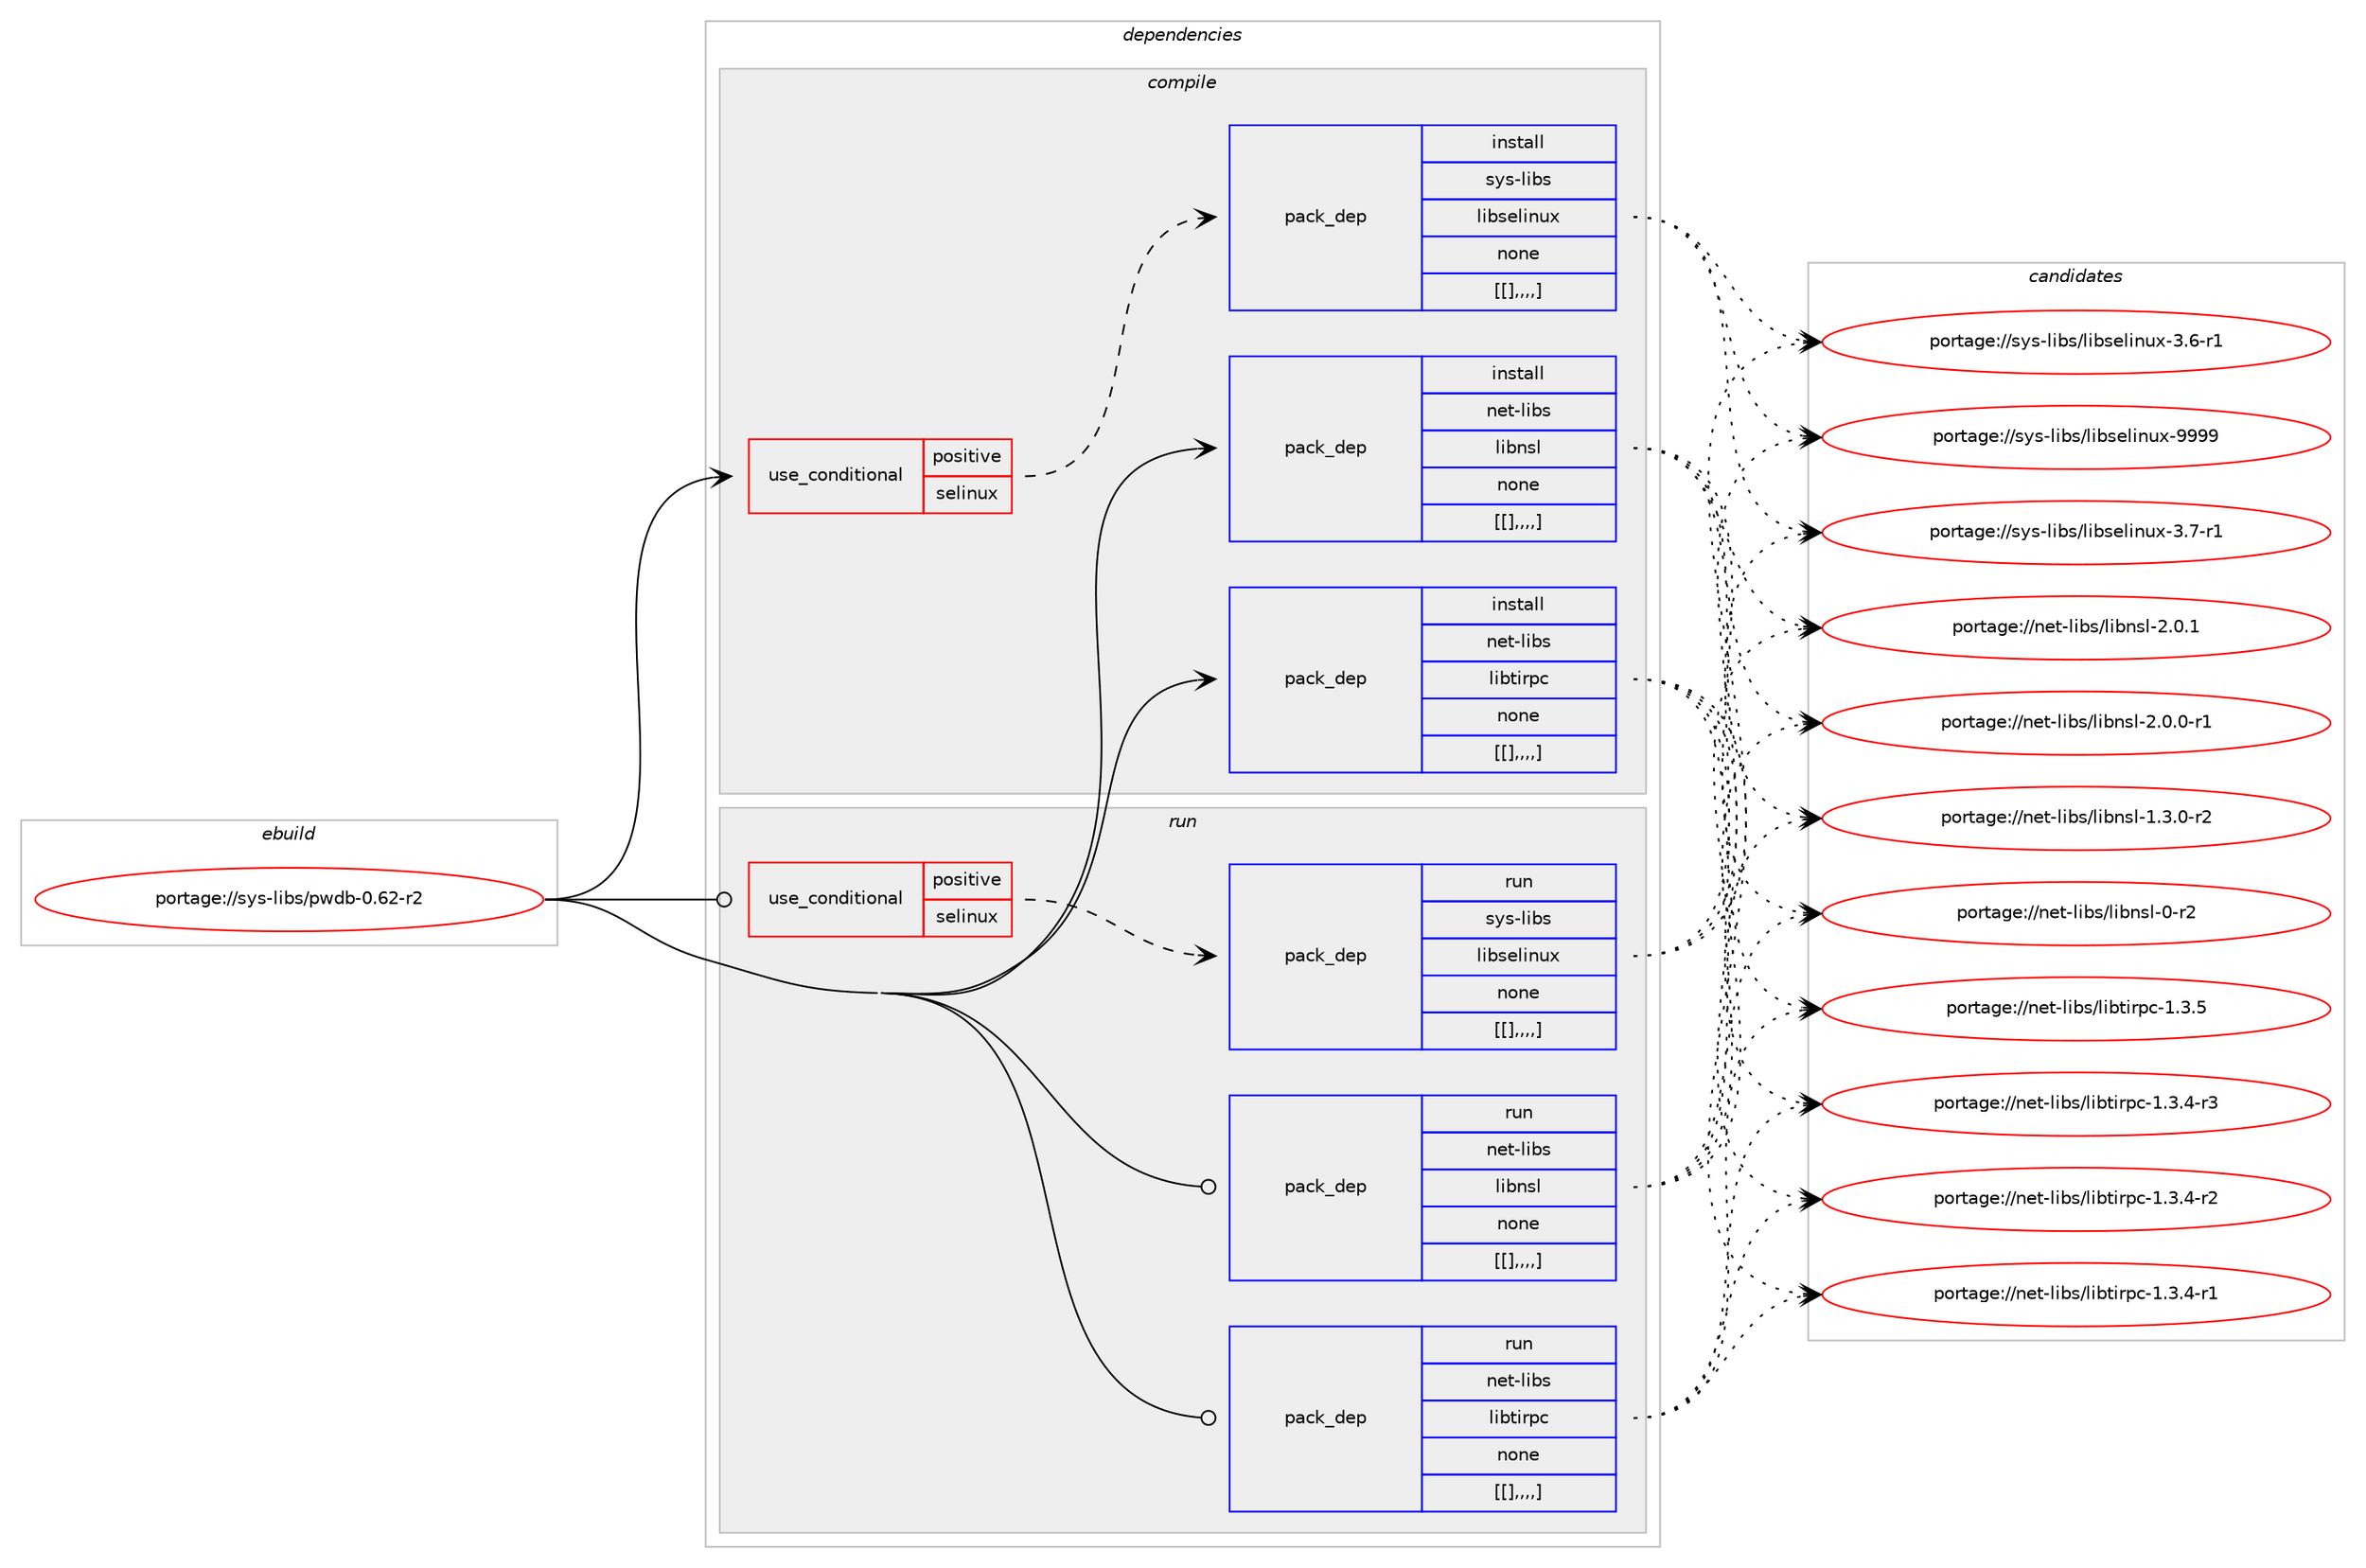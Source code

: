 digraph prolog {

# *************
# Graph options
# *************

newrank=true;
concentrate=true;
compound=true;
graph [rankdir=LR,fontname=Helvetica,fontsize=10,ranksep=1.5];#, ranksep=2.5, nodesep=0.2];
edge  [arrowhead=vee];
node  [fontname=Helvetica,fontsize=10];

# **********
# The ebuild
# **********

subgraph cluster_leftcol {
color=gray;
label=<<i>ebuild</i>>;
id [label="portage://sys-libs/pwdb-0.62-r2", color=red, width=4, href="../sys-libs/pwdb-0.62-r2.svg"];
}

# ****************
# The dependencies
# ****************

subgraph cluster_midcol {
color=gray;
label=<<i>dependencies</i>>;
subgraph cluster_compile {
fillcolor="#eeeeee";
style=filled;
label=<<i>compile</i>>;
subgraph cond10445 {
dependency28093 [label=<<TABLE BORDER="0" CELLBORDER="1" CELLSPACING="0" CELLPADDING="4"><TR><TD ROWSPAN="3" CELLPADDING="10">use_conditional</TD></TR><TR><TD>positive</TD></TR><TR><TD>selinux</TD></TR></TABLE>>, shape=none, color=red];
subgraph pack17570 {
dependency28094 [label=<<TABLE BORDER="0" CELLBORDER="1" CELLSPACING="0" CELLPADDING="4" WIDTH="220"><TR><TD ROWSPAN="6" CELLPADDING="30">pack_dep</TD></TR><TR><TD WIDTH="110">install</TD></TR><TR><TD>sys-libs</TD></TR><TR><TD>libselinux</TD></TR><TR><TD>none</TD></TR><TR><TD>[[],,,,]</TD></TR></TABLE>>, shape=none, color=blue];
}
dependency28093:e -> dependency28094:w [weight=20,style="dashed",arrowhead="vee"];
}
id:e -> dependency28093:w [weight=20,style="solid",arrowhead="vee"];
subgraph pack17571 {
dependency28095 [label=<<TABLE BORDER="0" CELLBORDER="1" CELLSPACING="0" CELLPADDING="4" WIDTH="220"><TR><TD ROWSPAN="6" CELLPADDING="30">pack_dep</TD></TR><TR><TD WIDTH="110">install</TD></TR><TR><TD>net-libs</TD></TR><TR><TD>libnsl</TD></TR><TR><TD>none</TD></TR><TR><TD>[[],,,,]</TD></TR></TABLE>>, shape=none, color=blue];
}
id:e -> dependency28095:w [weight=20,style="solid",arrowhead="vee"];
subgraph pack17572 {
dependency28096 [label=<<TABLE BORDER="0" CELLBORDER="1" CELLSPACING="0" CELLPADDING="4" WIDTH="220"><TR><TD ROWSPAN="6" CELLPADDING="30">pack_dep</TD></TR><TR><TD WIDTH="110">install</TD></TR><TR><TD>net-libs</TD></TR><TR><TD>libtirpc</TD></TR><TR><TD>none</TD></TR><TR><TD>[[],,,,]</TD></TR></TABLE>>, shape=none, color=blue];
}
id:e -> dependency28096:w [weight=20,style="solid",arrowhead="vee"];
}
subgraph cluster_compileandrun {
fillcolor="#eeeeee";
style=filled;
label=<<i>compile and run</i>>;
}
subgraph cluster_run {
fillcolor="#eeeeee";
style=filled;
label=<<i>run</i>>;
subgraph cond10446 {
dependency28097 [label=<<TABLE BORDER="0" CELLBORDER="1" CELLSPACING="0" CELLPADDING="4"><TR><TD ROWSPAN="3" CELLPADDING="10">use_conditional</TD></TR><TR><TD>positive</TD></TR><TR><TD>selinux</TD></TR></TABLE>>, shape=none, color=red];
subgraph pack17573 {
dependency28098 [label=<<TABLE BORDER="0" CELLBORDER="1" CELLSPACING="0" CELLPADDING="4" WIDTH="220"><TR><TD ROWSPAN="6" CELLPADDING="30">pack_dep</TD></TR><TR><TD WIDTH="110">run</TD></TR><TR><TD>sys-libs</TD></TR><TR><TD>libselinux</TD></TR><TR><TD>none</TD></TR><TR><TD>[[],,,,]</TD></TR></TABLE>>, shape=none, color=blue];
}
dependency28097:e -> dependency28098:w [weight=20,style="dashed",arrowhead="vee"];
}
id:e -> dependency28097:w [weight=20,style="solid",arrowhead="odot"];
subgraph pack17574 {
dependency28099 [label=<<TABLE BORDER="0" CELLBORDER="1" CELLSPACING="0" CELLPADDING="4" WIDTH="220"><TR><TD ROWSPAN="6" CELLPADDING="30">pack_dep</TD></TR><TR><TD WIDTH="110">run</TD></TR><TR><TD>net-libs</TD></TR><TR><TD>libnsl</TD></TR><TR><TD>none</TD></TR><TR><TD>[[],,,,]</TD></TR></TABLE>>, shape=none, color=blue];
}
id:e -> dependency28099:w [weight=20,style="solid",arrowhead="odot"];
subgraph pack17575 {
dependency28100 [label=<<TABLE BORDER="0" CELLBORDER="1" CELLSPACING="0" CELLPADDING="4" WIDTH="220"><TR><TD ROWSPAN="6" CELLPADDING="30">pack_dep</TD></TR><TR><TD WIDTH="110">run</TD></TR><TR><TD>net-libs</TD></TR><TR><TD>libtirpc</TD></TR><TR><TD>none</TD></TR><TR><TD>[[],,,,]</TD></TR></TABLE>>, shape=none, color=blue];
}
id:e -> dependency28100:w [weight=20,style="solid",arrowhead="odot"];
}
}

# **************
# The candidates
# **************

subgraph cluster_choices {
rank=same;
color=gray;
label=<<i>candidates</i>>;

subgraph choice17570 {
color=black;
nodesep=1;
choice115121115451081059811547108105981151011081051101171204557575757 [label="portage://sys-libs/libselinux-9999", color=red, width=4,href="../sys-libs/libselinux-9999.svg"];
choice11512111545108105981154710810598115101108105110117120455146554511449 [label="portage://sys-libs/libselinux-3.7-r1", color=red, width=4,href="../sys-libs/libselinux-3.7-r1.svg"];
choice11512111545108105981154710810598115101108105110117120455146544511449 [label="portage://sys-libs/libselinux-3.6-r1", color=red, width=4,href="../sys-libs/libselinux-3.6-r1.svg"];
dependency28094:e -> choice115121115451081059811547108105981151011081051101171204557575757:w [style=dotted,weight="100"];
dependency28094:e -> choice11512111545108105981154710810598115101108105110117120455146554511449:w [style=dotted,weight="100"];
dependency28094:e -> choice11512111545108105981154710810598115101108105110117120455146544511449:w [style=dotted,weight="100"];
}
subgraph choice17571 {
color=black;
nodesep=1;
choice11010111645108105981154710810598110115108455046484649 [label="portage://net-libs/libnsl-2.0.1", color=red, width=4,href="../net-libs/libnsl-2.0.1.svg"];
choice110101116451081059811547108105981101151084550464846484511449 [label="portage://net-libs/libnsl-2.0.0-r1", color=red, width=4,href="../net-libs/libnsl-2.0.0-r1.svg"];
choice110101116451081059811547108105981101151084549465146484511450 [label="portage://net-libs/libnsl-1.3.0-r2", color=red, width=4,href="../net-libs/libnsl-1.3.0-r2.svg"];
choice1101011164510810598115471081059811011510845484511450 [label="portage://net-libs/libnsl-0-r2", color=red, width=4,href="../net-libs/libnsl-0-r2.svg"];
dependency28095:e -> choice11010111645108105981154710810598110115108455046484649:w [style=dotted,weight="100"];
dependency28095:e -> choice110101116451081059811547108105981101151084550464846484511449:w [style=dotted,weight="100"];
dependency28095:e -> choice110101116451081059811547108105981101151084549465146484511450:w [style=dotted,weight="100"];
dependency28095:e -> choice1101011164510810598115471081059811011510845484511450:w [style=dotted,weight="100"];
}
subgraph choice17572 {
color=black;
nodesep=1;
choice1101011164510810598115471081059811610511411299454946514653 [label="portage://net-libs/libtirpc-1.3.5", color=red, width=4,href="../net-libs/libtirpc-1.3.5.svg"];
choice11010111645108105981154710810598116105114112994549465146524511451 [label="portage://net-libs/libtirpc-1.3.4-r3", color=red, width=4,href="../net-libs/libtirpc-1.3.4-r3.svg"];
choice11010111645108105981154710810598116105114112994549465146524511450 [label="portage://net-libs/libtirpc-1.3.4-r2", color=red, width=4,href="../net-libs/libtirpc-1.3.4-r2.svg"];
choice11010111645108105981154710810598116105114112994549465146524511449 [label="portage://net-libs/libtirpc-1.3.4-r1", color=red, width=4,href="../net-libs/libtirpc-1.3.4-r1.svg"];
dependency28096:e -> choice1101011164510810598115471081059811610511411299454946514653:w [style=dotted,weight="100"];
dependency28096:e -> choice11010111645108105981154710810598116105114112994549465146524511451:w [style=dotted,weight="100"];
dependency28096:e -> choice11010111645108105981154710810598116105114112994549465146524511450:w [style=dotted,weight="100"];
dependency28096:e -> choice11010111645108105981154710810598116105114112994549465146524511449:w [style=dotted,weight="100"];
}
subgraph choice17573 {
color=black;
nodesep=1;
choice115121115451081059811547108105981151011081051101171204557575757 [label="portage://sys-libs/libselinux-9999", color=red, width=4,href="../sys-libs/libselinux-9999.svg"];
choice11512111545108105981154710810598115101108105110117120455146554511449 [label="portage://sys-libs/libselinux-3.7-r1", color=red, width=4,href="../sys-libs/libselinux-3.7-r1.svg"];
choice11512111545108105981154710810598115101108105110117120455146544511449 [label="portage://sys-libs/libselinux-3.6-r1", color=red, width=4,href="../sys-libs/libselinux-3.6-r1.svg"];
dependency28098:e -> choice115121115451081059811547108105981151011081051101171204557575757:w [style=dotted,weight="100"];
dependency28098:e -> choice11512111545108105981154710810598115101108105110117120455146554511449:w [style=dotted,weight="100"];
dependency28098:e -> choice11512111545108105981154710810598115101108105110117120455146544511449:w [style=dotted,weight="100"];
}
subgraph choice17574 {
color=black;
nodesep=1;
choice11010111645108105981154710810598110115108455046484649 [label="portage://net-libs/libnsl-2.0.1", color=red, width=4,href="../net-libs/libnsl-2.0.1.svg"];
choice110101116451081059811547108105981101151084550464846484511449 [label="portage://net-libs/libnsl-2.0.0-r1", color=red, width=4,href="../net-libs/libnsl-2.0.0-r1.svg"];
choice110101116451081059811547108105981101151084549465146484511450 [label="portage://net-libs/libnsl-1.3.0-r2", color=red, width=4,href="../net-libs/libnsl-1.3.0-r2.svg"];
choice1101011164510810598115471081059811011510845484511450 [label="portage://net-libs/libnsl-0-r2", color=red, width=4,href="../net-libs/libnsl-0-r2.svg"];
dependency28099:e -> choice11010111645108105981154710810598110115108455046484649:w [style=dotted,weight="100"];
dependency28099:e -> choice110101116451081059811547108105981101151084550464846484511449:w [style=dotted,weight="100"];
dependency28099:e -> choice110101116451081059811547108105981101151084549465146484511450:w [style=dotted,weight="100"];
dependency28099:e -> choice1101011164510810598115471081059811011510845484511450:w [style=dotted,weight="100"];
}
subgraph choice17575 {
color=black;
nodesep=1;
choice1101011164510810598115471081059811610511411299454946514653 [label="portage://net-libs/libtirpc-1.3.5", color=red, width=4,href="../net-libs/libtirpc-1.3.5.svg"];
choice11010111645108105981154710810598116105114112994549465146524511451 [label="portage://net-libs/libtirpc-1.3.4-r3", color=red, width=4,href="../net-libs/libtirpc-1.3.4-r3.svg"];
choice11010111645108105981154710810598116105114112994549465146524511450 [label="portage://net-libs/libtirpc-1.3.4-r2", color=red, width=4,href="../net-libs/libtirpc-1.3.4-r2.svg"];
choice11010111645108105981154710810598116105114112994549465146524511449 [label="portage://net-libs/libtirpc-1.3.4-r1", color=red, width=4,href="../net-libs/libtirpc-1.3.4-r1.svg"];
dependency28100:e -> choice1101011164510810598115471081059811610511411299454946514653:w [style=dotted,weight="100"];
dependency28100:e -> choice11010111645108105981154710810598116105114112994549465146524511451:w [style=dotted,weight="100"];
dependency28100:e -> choice11010111645108105981154710810598116105114112994549465146524511450:w [style=dotted,weight="100"];
dependency28100:e -> choice11010111645108105981154710810598116105114112994549465146524511449:w [style=dotted,weight="100"];
}
}

}
